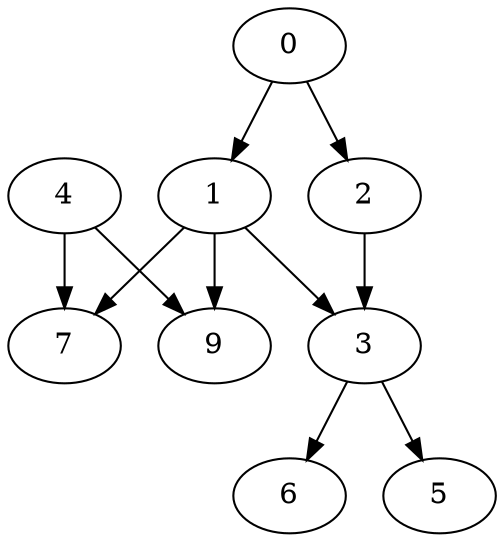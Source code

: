 digraph {
    0 -> 1;
    4 -> 9;
    2 -> 3;
    4 -> 7;
    0 -> 2;
    1 -> 7;
    3 -> 6;
    1 -> 3;
    1 -> 9;
    3 -> 5;
}